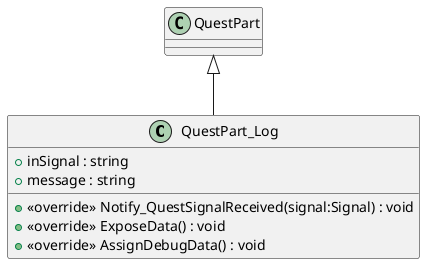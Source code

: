 @startuml
class QuestPart_Log {
    + inSignal : string
    + message : string
    + <<override>> Notify_QuestSignalReceived(signal:Signal) : void
    + <<override>> ExposeData() : void
    + <<override>> AssignDebugData() : void
}
QuestPart <|-- QuestPart_Log
@enduml
